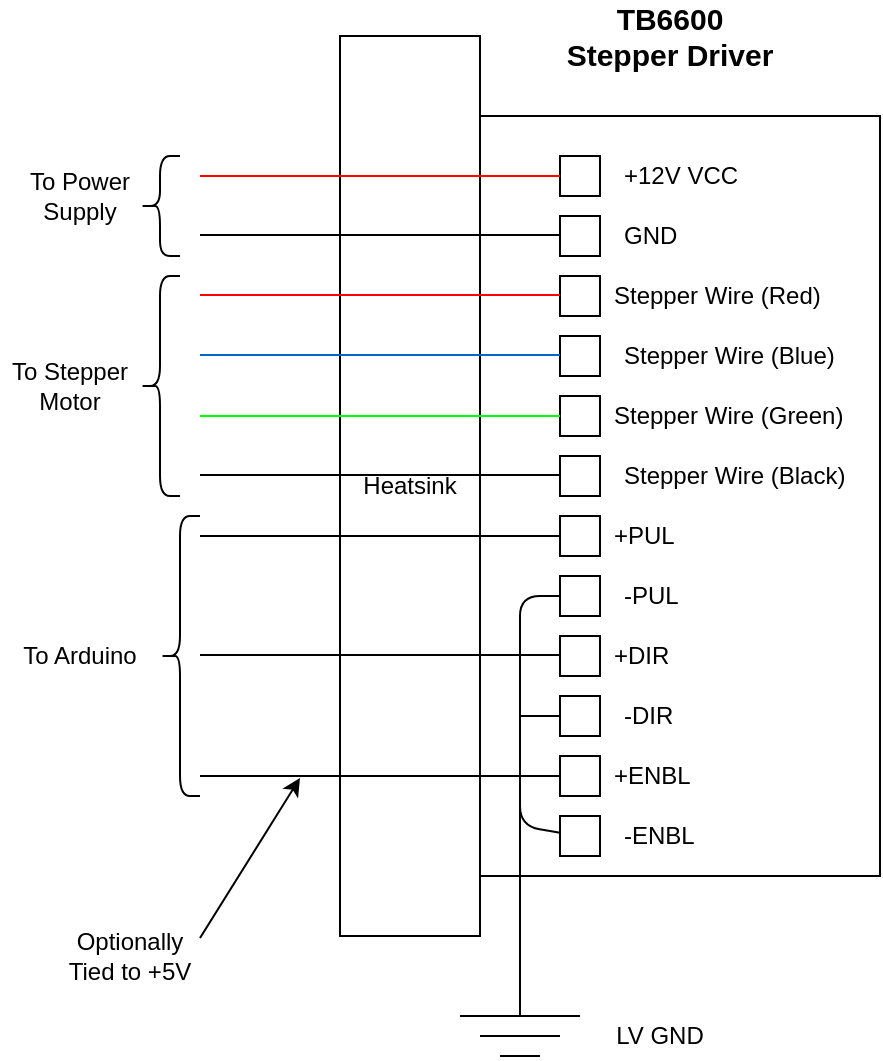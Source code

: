 <mxfile pages="1" version="11.2.8" type="google"><diagram id="--Rjn3fHOBrn1KnbrW3o" name="Page-1"><mxGraphModel dx="1106" dy="617" grid="1" gridSize="10" guides="1" tooltips="1" connect="1" arrows="1" fold="1" page="1" pageScale="1" pageWidth="850" pageHeight="1100" math="0" shadow="0"><root><mxCell id="0"/><mxCell id="1" parent="0"/><mxCell id="ghyUY7n52k2jLgsQ_15x-4" value="&lt;div style=&quot;text-align: justify&quot;&gt;&lt;span&gt;Heatsink&lt;/span&gt;&lt;/div&gt;" style="rounded=0;whiteSpace=wrap;html=1;" vertex="1" parent="1"><mxGeometry x="200" y="49" width="70" height="450" as="geometry"/></mxCell><mxCell id="ghyUY7n52k2jLgsQ_15x-1" value="" style="rounded=0;whiteSpace=wrap;html=1;" vertex="1" parent="1"><mxGeometry x="270" y="89" width="200" height="380" as="geometry"/></mxCell><mxCell id="ghyUY7n52k2jLgsQ_15x-2" value="&lt;span style=&quot;font-size: 15px&quot;&gt;&lt;b&gt;TB6600&lt;br&gt;Stepper Driver&lt;br&gt;&lt;/b&gt;&lt;/span&gt;" style="text;html=1;strokeColor=none;fillColor=none;align=center;verticalAlign=middle;whiteSpace=wrap;rounded=0;" vertex="1" parent="1"><mxGeometry x="300" y="34" width="130" height="30" as="geometry"/></mxCell><mxCell id="ghyUY7n52k2jLgsQ_15x-5" value="" style="whiteSpace=wrap;html=1;aspect=fixed;" vertex="1" parent="1"><mxGeometry x="310" y="109" width="20" height="20" as="geometry"/></mxCell><mxCell id="ghyUY7n52k2jLgsQ_15x-6" value="" style="whiteSpace=wrap;html=1;aspect=fixed;" vertex="1" parent="1"><mxGeometry x="310" y="139" width="20" height="20" as="geometry"/></mxCell><mxCell id="ghyUY7n52k2jLgsQ_15x-7" value="+12V VCC" style="text;html=1;strokeColor=none;fillColor=none;align=left;verticalAlign=middle;whiteSpace=wrap;rounded=0;" vertex="1" parent="1"><mxGeometry x="340" y="109" width="70" height="20" as="geometry"/></mxCell><mxCell id="ghyUY7n52k2jLgsQ_15x-8" value="GND" style="text;html=1;strokeColor=none;fillColor=none;align=left;verticalAlign=middle;whiteSpace=wrap;rounded=0;" vertex="1" parent="1"><mxGeometry x="340" y="139" width="70" height="20" as="geometry"/></mxCell><mxCell id="ghyUY7n52k2jLgsQ_15x-9" value="" style="whiteSpace=wrap;html=1;aspect=fixed;" vertex="1" parent="1"><mxGeometry x="310" y="169" width="20" height="20" as="geometry"/></mxCell><mxCell id="ghyUY7n52k2jLgsQ_15x-10" value="" style="whiteSpace=wrap;html=1;aspect=fixed;" vertex="1" parent="1"><mxGeometry x="310" y="199" width="20" height="20" as="geometry"/></mxCell><mxCell id="ghyUY7n52k2jLgsQ_15x-11" value="Stepper Wire (Red)" style="text;html=1;strokeColor=none;fillColor=none;align=left;verticalAlign=middle;whiteSpace=wrap;rounded=0;" vertex="1" parent="1"><mxGeometry x="335" y="169" width="115" height="20" as="geometry"/></mxCell><mxCell id="ghyUY7n52k2jLgsQ_15x-13" value="Stepper Wire (Blue)" style="text;html=1;strokeColor=none;fillColor=none;align=left;verticalAlign=middle;whiteSpace=wrap;rounded=0;" vertex="1" parent="1"><mxGeometry x="340" y="199" width="115" height="20" as="geometry"/></mxCell><mxCell id="ghyUY7n52k2jLgsQ_15x-14" value="" style="whiteSpace=wrap;html=1;aspect=fixed;" vertex="1" parent="1"><mxGeometry x="310" y="229" width="20" height="20" as="geometry"/></mxCell><mxCell id="ghyUY7n52k2jLgsQ_15x-15" value="" style="whiteSpace=wrap;html=1;aspect=fixed;" vertex="1" parent="1"><mxGeometry x="310" y="259" width="20" height="20" as="geometry"/></mxCell><mxCell id="ghyUY7n52k2jLgsQ_15x-16" value="Stepper Wire (Green)" style="text;html=1;strokeColor=none;fillColor=none;align=left;verticalAlign=middle;whiteSpace=wrap;rounded=0;" vertex="1" parent="1"><mxGeometry x="335" y="229" width="125" height="20" as="geometry"/></mxCell><mxCell id="ghyUY7n52k2jLgsQ_15x-17" value="Stepper Wire (Black)" style="text;html=1;strokeColor=none;fillColor=none;align=left;verticalAlign=middle;whiteSpace=wrap;rounded=0;" vertex="1" parent="1"><mxGeometry x="340" y="259" width="115" height="20" as="geometry"/></mxCell><mxCell id="ghyUY7n52k2jLgsQ_15x-20" value="" style="whiteSpace=wrap;html=1;aspect=fixed;" vertex="1" parent="1"><mxGeometry x="310" y="289" width="20" height="20" as="geometry"/></mxCell><mxCell id="ghyUY7n52k2jLgsQ_15x-21" value="" style="whiteSpace=wrap;html=1;aspect=fixed;" vertex="1" parent="1"><mxGeometry x="310" y="319" width="20" height="20" as="geometry"/></mxCell><mxCell id="ghyUY7n52k2jLgsQ_15x-22" value="+PUL" style="text;html=1;strokeColor=none;fillColor=none;align=left;verticalAlign=middle;whiteSpace=wrap;rounded=0;" vertex="1" parent="1"><mxGeometry x="335" y="289" width="115" height="20" as="geometry"/></mxCell><mxCell id="ghyUY7n52k2jLgsQ_15x-23" value="-PUL" style="text;html=1;strokeColor=none;fillColor=none;align=left;verticalAlign=middle;whiteSpace=wrap;rounded=0;" vertex="1" parent="1"><mxGeometry x="340" y="319" width="115" height="20" as="geometry"/></mxCell><mxCell id="ghyUY7n52k2jLgsQ_15x-24" value="" style="whiteSpace=wrap;html=1;aspect=fixed;" vertex="1" parent="1"><mxGeometry x="310" y="349" width="20" height="20" as="geometry"/></mxCell><mxCell id="ghyUY7n52k2jLgsQ_15x-25" value="" style="whiteSpace=wrap;html=1;aspect=fixed;" vertex="1" parent="1"><mxGeometry x="310" y="379" width="20" height="20" as="geometry"/></mxCell><mxCell id="ghyUY7n52k2jLgsQ_15x-26" value="+DIR" style="text;html=1;strokeColor=none;fillColor=none;align=left;verticalAlign=middle;whiteSpace=wrap;rounded=0;" vertex="1" parent="1"><mxGeometry x="335" y="349" width="125" height="20" as="geometry"/></mxCell><mxCell id="ghyUY7n52k2jLgsQ_15x-27" value="-DIR" style="text;html=1;strokeColor=none;fillColor=none;align=left;verticalAlign=middle;whiteSpace=wrap;rounded=0;" vertex="1" parent="1"><mxGeometry x="340" y="379" width="115" height="20" as="geometry"/></mxCell><mxCell id="ghyUY7n52k2jLgsQ_15x-28" value="" style="whiteSpace=wrap;html=1;aspect=fixed;" vertex="1" parent="1"><mxGeometry x="310" y="409" width="20" height="20" as="geometry"/></mxCell><mxCell id="ghyUY7n52k2jLgsQ_15x-29" value="" style="whiteSpace=wrap;html=1;aspect=fixed;" vertex="1" parent="1"><mxGeometry x="310" y="439" width="20" height="20" as="geometry"/></mxCell><mxCell id="ghyUY7n52k2jLgsQ_15x-30" value="+ENBL" style="text;html=1;strokeColor=none;fillColor=none;align=left;verticalAlign=middle;whiteSpace=wrap;rounded=0;" vertex="1" parent="1"><mxGeometry x="335" y="409" width="125" height="20" as="geometry"/></mxCell><mxCell id="ghyUY7n52k2jLgsQ_15x-31" value="-ENBL" style="text;html=1;strokeColor=none;fillColor=none;align=left;verticalAlign=middle;whiteSpace=wrap;rounded=0;" vertex="1" parent="1"><mxGeometry x="340" y="439" width="115" height="20" as="geometry"/></mxCell><mxCell id="ghyUY7n52k2jLgsQ_15x-33" value="" style="endArrow=none;html=1;fontFamily=Helvetica;fontSize=11;fontColor=#000000;align=center;strokeColor=#000000;" edge="1" parent="1" source="ghyUY7n52k2jLgsQ_15x-29" target="ghyUY7n52k2jLgsQ_15x-21"><mxGeometry width="50" height="50" relative="1" as="geometry"><mxPoint x="280" y="429" as="sourcePoint"/><mxPoint x="250" y="519" as="targetPoint"/><Array as="points"><mxPoint x="290" y="444"/><mxPoint x="290" y="329"/></Array></mxGeometry></mxCell><mxCell id="ghyUY7n52k2jLgsQ_15x-34" value="" style="endArrow=none;html=1;" edge="1" parent="1"><mxGeometry width="50" height="50" relative="1" as="geometry"><mxPoint x="290" y="389" as="sourcePoint"/><mxPoint x="310" y="389" as="targetPoint"/></mxGeometry></mxCell><mxCell id="ghyUY7n52k2jLgsQ_15x-35" value="" style="endArrow=none;html=1;" edge="1" parent="1"><mxGeometry width="50" height="50" relative="1" as="geometry"><mxPoint x="290" y="539" as="sourcePoint"/><mxPoint x="290" y="429" as="targetPoint"/></mxGeometry></mxCell><mxCell id="ghyUY7n52k2jLgsQ_15x-36" value="" style="endArrow=none;html=1;" edge="1" parent="1"><mxGeometry width="50" height="50" relative="1" as="geometry"><mxPoint x="260" y="539" as="sourcePoint"/><mxPoint x="320" y="539" as="targetPoint"/></mxGeometry></mxCell><mxCell id="ghyUY7n52k2jLgsQ_15x-37" value="" style="endArrow=none;html=1;" edge="1" parent="1"><mxGeometry width="50" height="50" relative="1" as="geometry"><mxPoint x="270" y="549" as="sourcePoint"/><mxPoint x="310" y="549" as="targetPoint"/></mxGeometry></mxCell><mxCell id="ghyUY7n52k2jLgsQ_15x-38" value="" style="endArrow=none;html=1;" edge="1" parent="1"><mxGeometry width="50" height="50" relative="1" as="geometry"><mxPoint x="280" y="559" as="sourcePoint"/><mxPoint x="300" y="559" as="targetPoint"/></mxGeometry></mxCell><mxCell id="ghyUY7n52k2jLgsQ_15x-39" value="LV GND" style="text;html=1;strokeColor=none;fillColor=none;align=center;verticalAlign=middle;whiteSpace=wrap;rounded=0;" vertex="1" parent="1"><mxGeometry x="330" y="539" width="60" height="20" as="geometry"/></mxCell><mxCell id="ghyUY7n52k2jLgsQ_15x-40" value="" style="endArrow=none;html=1;entryX=0;entryY=0.5;entryDx=0;entryDy=0;noLabel=1;fontColor=none;strokeColor=#FF0000;" edge="1" parent="1" target="ghyUY7n52k2jLgsQ_15x-5"><mxGeometry width="50" height="50" relative="1" as="geometry"><mxPoint x="130" y="119" as="sourcePoint"/><mxPoint x="180" y="89" as="targetPoint"/></mxGeometry></mxCell><mxCell id="ghyUY7n52k2jLgsQ_15x-41" value="" style="endArrow=none;html=1;entryX=0;entryY=0.5;entryDx=0;entryDy=0;noLabel=1;fontColor=none;strokeColor=#000000;" edge="1" parent="1"><mxGeometry width="50" height="50" relative="1" as="geometry"><mxPoint x="130" y="148.5" as="sourcePoint"/><mxPoint x="310" y="148.5" as="targetPoint"/></mxGeometry></mxCell><mxCell id="ghyUY7n52k2jLgsQ_15x-42" value="To Power Supply" style="text;html=1;strokeColor=none;fillColor=none;align=center;verticalAlign=middle;whiteSpace=wrap;rounded=0;fontColor=none;" vertex="1" parent="1"><mxGeometry x="40" y="119" width="60" height="20" as="geometry"/></mxCell><mxCell id="ghyUY7n52k2jLgsQ_15x-44" value="" style="endArrow=none;html=1;entryX=0;entryY=0.5;entryDx=0;entryDy=0;noLabel=1;fontColor=none;strokeColor=#FF0000;" edge="1" parent="1"><mxGeometry width="50" height="50" relative="1" as="geometry"><mxPoint x="130" y="178.5" as="sourcePoint"/><mxPoint x="310" y="178.5" as="targetPoint"/></mxGeometry></mxCell><mxCell id="ghyUY7n52k2jLgsQ_15x-45" value="" style="endArrow=none;html=1;entryX=0;entryY=0.5;entryDx=0;entryDy=0;noLabel=1;fontColor=none;strokeColor=#0066CC;" edge="1" parent="1"><mxGeometry width="50" height="50" relative="1" as="geometry"><mxPoint x="130" y="208.5" as="sourcePoint"/><mxPoint x="310" y="208.5" as="targetPoint"/></mxGeometry></mxCell><mxCell id="ghyUY7n52k2jLgsQ_15x-46" value="" style="endArrow=none;html=1;entryX=0;entryY=0.5;entryDx=0;entryDy=0;noLabel=1;fontColor=none;strokeColor=#00FF00;" edge="1" parent="1"><mxGeometry width="50" height="50" relative="1" as="geometry"><mxPoint x="130" y="239" as="sourcePoint"/><mxPoint x="310" y="239" as="targetPoint"/></mxGeometry></mxCell><mxCell id="ghyUY7n52k2jLgsQ_15x-47" value="" style="endArrow=none;html=1;entryX=0;entryY=0.5;entryDx=0;entryDy=0;noLabel=1;fontColor=none;strokeColor=#000000;" edge="1" parent="1"><mxGeometry width="50" height="50" relative="1" as="geometry"><mxPoint x="130" y="268.5" as="sourcePoint"/><mxPoint x="310" y="268.5" as="targetPoint"/></mxGeometry></mxCell><mxCell id="ghyUY7n52k2jLgsQ_15x-50" value="" style="shape=curlyBracket;whiteSpace=wrap;html=1;rounded=1;fontColor=none;align=left;direction=east;" vertex="1" parent="1"><mxGeometry x="100" y="109" width="20" height="50" as="geometry"/></mxCell><mxCell id="ghyUY7n52k2jLgsQ_15x-56" value="" style="shape=curlyBracket;whiteSpace=wrap;html=1;rounded=1;fontColor=none;align=left;direction=east;" vertex="1" parent="1"><mxGeometry x="100" y="169" width="20" height="110" as="geometry"/></mxCell><mxCell id="ghyUY7n52k2jLgsQ_15x-57" value="To Stepper Motor" style="text;html=1;strokeColor=none;fillColor=none;align=center;verticalAlign=middle;whiteSpace=wrap;rounded=0;fontColor=none;" vertex="1" parent="1"><mxGeometry x="30" y="214" width="70" height="20" as="geometry"/></mxCell><mxCell id="ghyUY7n52k2jLgsQ_15x-58" value="" style="endArrow=none;html=1;entryX=0;entryY=0.5;entryDx=0;entryDy=0;noLabel=1;fontColor=none;strokeColor=#000000;" edge="1" parent="1"><mxGeometry width="50" height="50" relative="1" as="geometry"><mxPoint x="130" y="299" as="sourcePoint"/><mxPoint x="310" y="299" as="targetPoint"/></mxGeometry></mxCell><mxCell id="ghyUY7n52k2jLgsQ_15x-59" value="" style="endArrow=none;html=1;entryX=0;entryY=0.5;entryDx=0;entryDy=0;noLabel=1;fontColor=none;strokeColor=#000000;" edge="1" parent="1"><mxGeometry width="50" height="50" relative="1" as="geometry"><mxPoint x="130" y="358.5" as="sourcePoint"/><mxPoint x="310" y="358.5" as="targetPoint"/></mxGeometry></mxCell><mxCell id="ghyUY7n52k2jLgsQ_15x-63" value="" style="endArrow=none;html=1;entryX=0;entryY=0.5;entryDx=0;entryDy=0;noLabel=1;fontColor=none;strokeColor=#000000;" edge="1" parent="1"><mxGeometry width="50" height="50" relative="1" as="geometry"><mxPoint x="130" y="419" as="sourcePoint"/><mxPoint x="310" y="419" as="targetPoint"/></mxGeometry></mxCell><mxCell id="ghyUY7n52k2jLgsQ_15x-64" value="" style="shape=curlyBracket;whiteSpace=wrap;html=1;rounded=1;fontColor=none;align=left;direction=east;" vertex="1" parent="1"><mxGeometry x="110" y="289" width="20" height="140" as="geometry"/></mxCell><mxCell id="ghyUY7n52k2jLgsQ_15x-65" value="To Arduino" style="text;html=1;strokeColor=none;fillColor=none;align=center;verticalAlign=middle;whiteSpace=wrap;rounded=0;fontColor=none;" vertex="1" parent="1"><mxGeometry x="35" y="349" width="70" height="20" as="geometry"/></mxCell><mxCell id="ghyUY7n52k2jLgsQ_15x-66" value="" style="endArrow=classic;html=1;strokeColor=#000000;fontColor=none;" edge="1" parent="1"><mxGeometry width="50" height="50" relative="1" as="geometry"><mxPoint x="130" y="500" as="sourcePoint"/><mxPoint x="180" y="420" as="targetPoint"/></mxGeometry></mxCell><mxCell id="ghyUY7n52k2jLgsQ_15x-67" value="Optionally Tied to +5V" style="text;html=1;strokeColor=none;fillColor=none;align=center;verticalAlign=middle;whiteSpace=wrap;rounded=0;fontColor=none;" vertex="1" parent="1"><mxGeometry x="60" y="499" width="70" height="20" as="geometry"/></mxCell></root></mxGraphModel></diagram></mxfile>